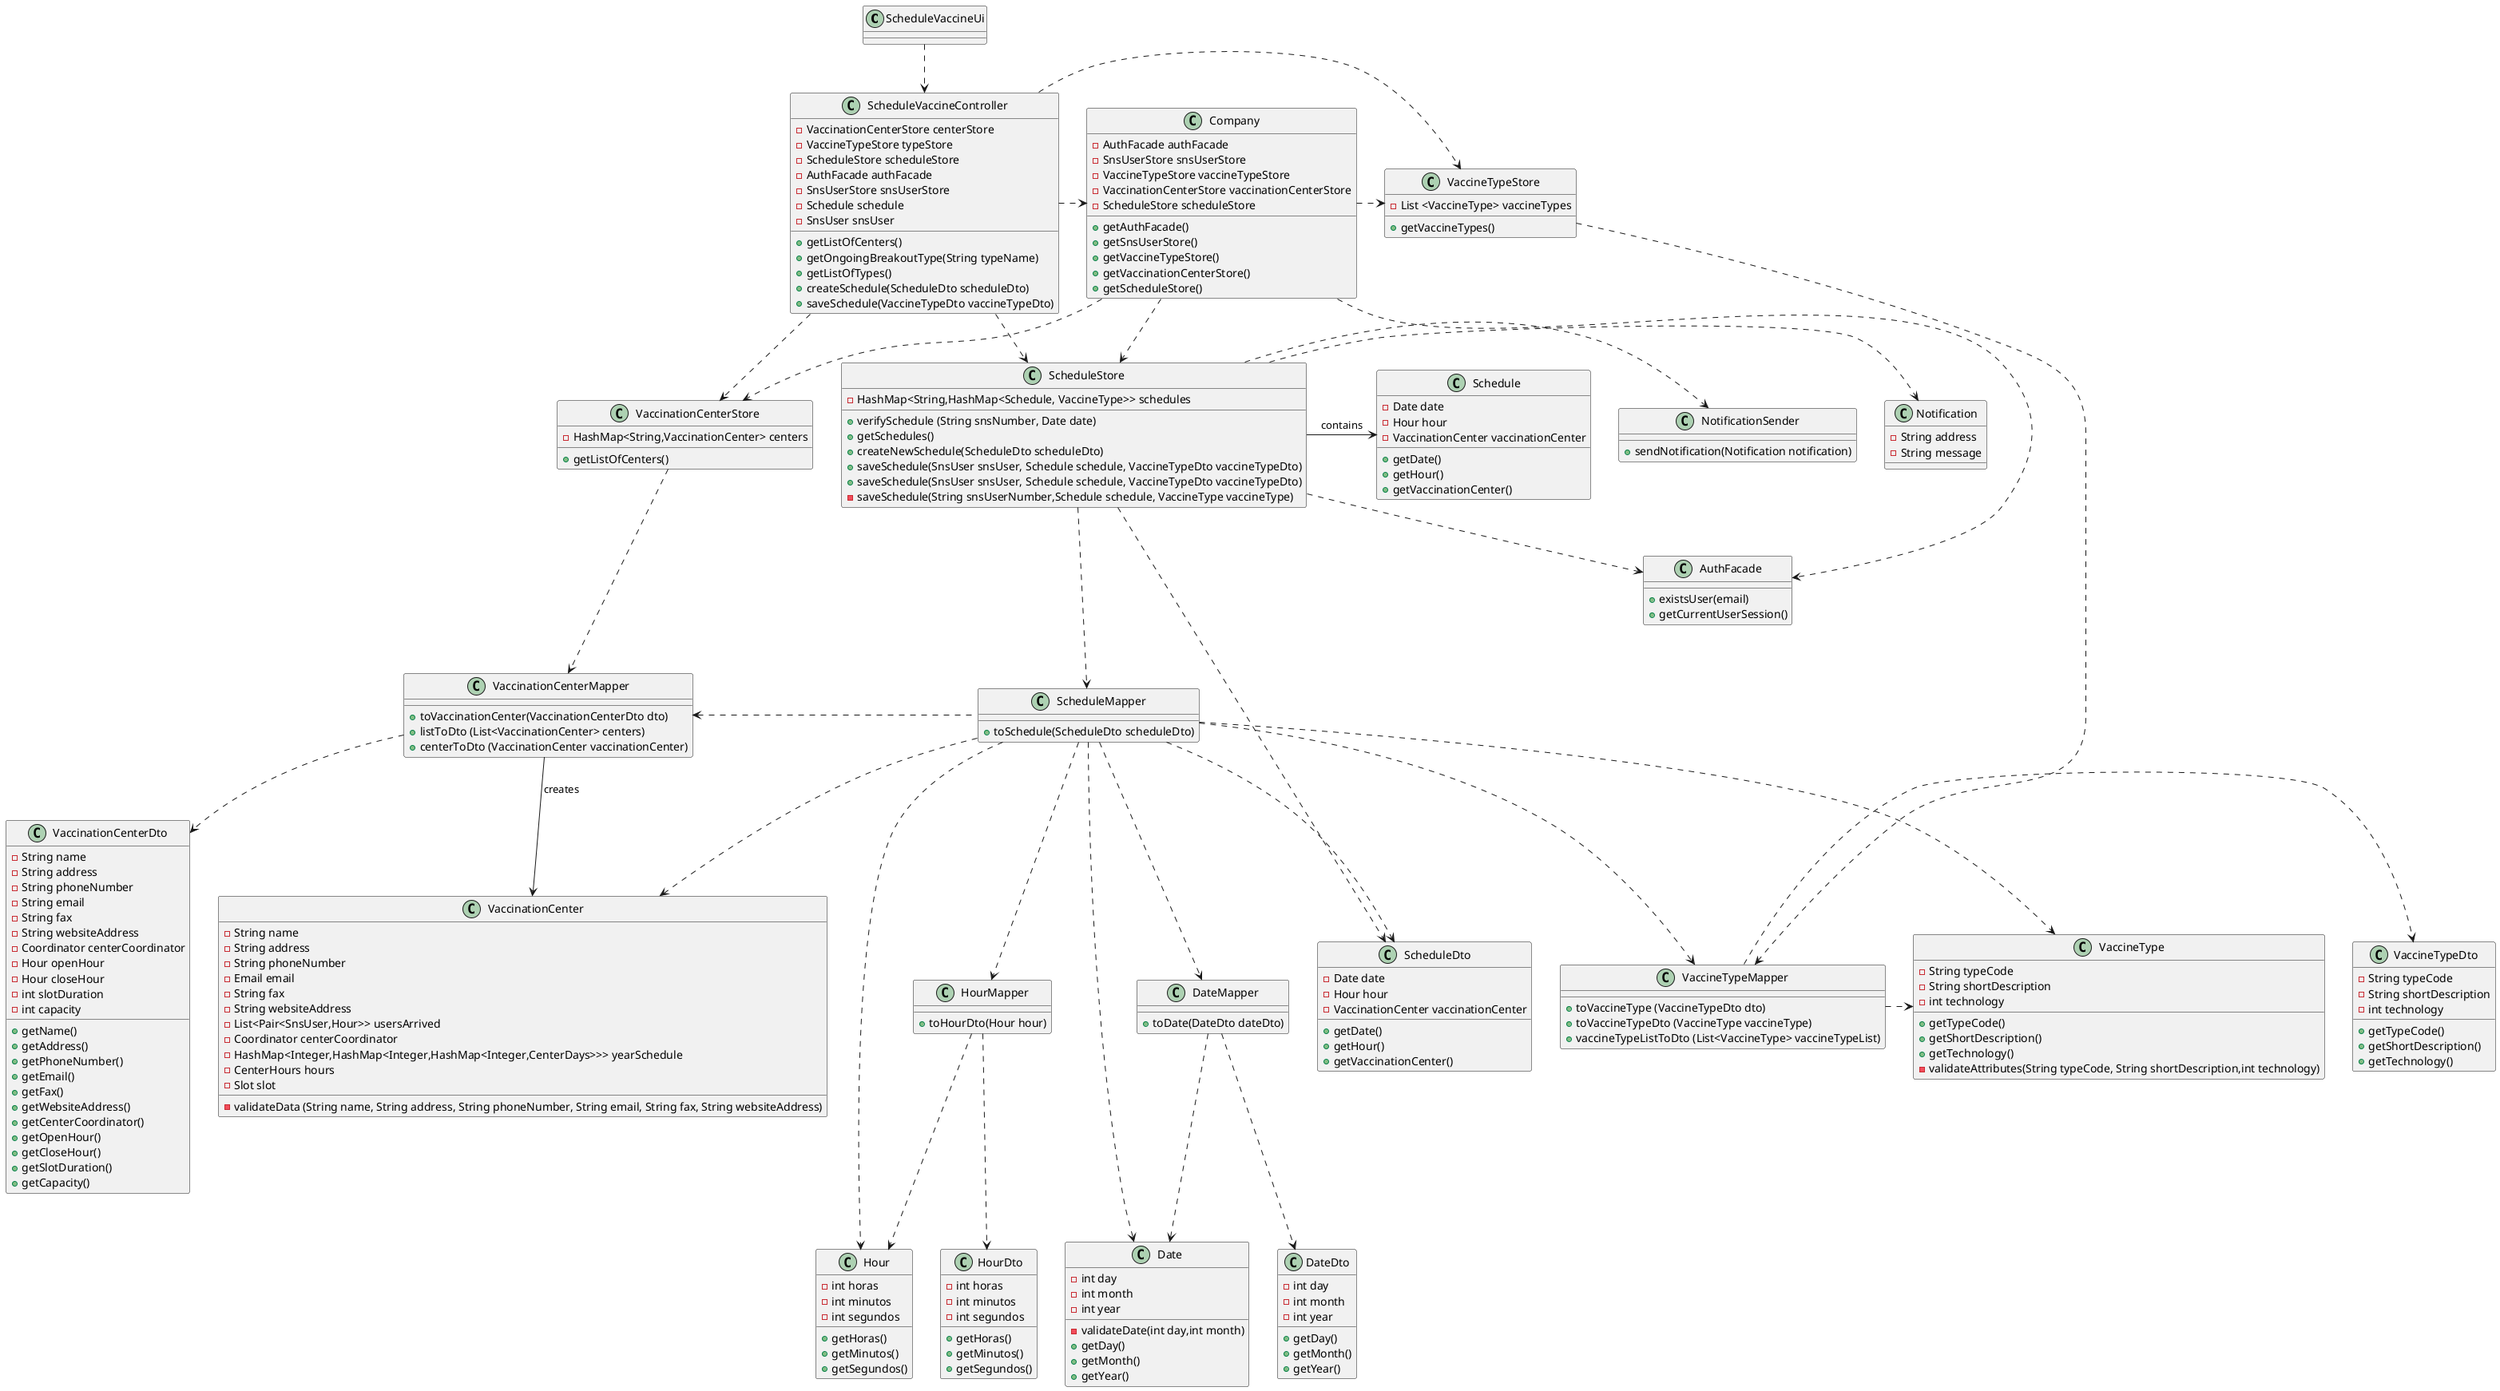@startuml


class ScheduleVaccineUi{
}

class ScheduleVaccineController {
- VaccinationCenterStore centerStore
- VaccineTypeStore typeStore
- ScheduleStore scheduleStore
- AuthFacade authFacade
- SnsUserStore snsUserStore
- Schedule schedule
- SnsUser snsUser
+ getListOfCenters()
+ getOngoingBreakoutType(String typeName)
+ getListOfTypes()
+ createSchedule(ScheduleDto scheduleDto)
+ saveSchedule(VaccineTypeDto vaccineTypeDto)
}

class Company {
- AuthFacade authFacade
- SnsUserStore snsUserStore
- VaccineTypeStore vaccineTypeStore
- VaccinationCenterStore vaccinationCenterStore
- ScheduleStore scheduleStore
+ getAuthFacade()
+ getSnsUserStore()
+ getVaccineTypeStore()
+ getVaccinationCenterStore()
+ getScheduleStore()
}


class AuthFacade {
+existsUser(email)
+ getCurrentUserSession()
}

class ScheduleStore {
- HashMap<String,HashMap<Schedule, VaccineType>> schedules
+ verifySchedule (String snsNumber, Date date)
+ getSchedules()
+ createNewSchedule(ScheduleDto scheduleDto)
+ saveSchedule(SnsUser snsUser, Schedule schedule, VaccineTypeDto vaccineTypeDto)
+ saveSchedule(SnsUser snsUser, Schedule schedule, VaccineTypeDto vaccineTypeDto)
- saveSchedule(String snsUserNumber,Schedule schedule, VaccineType vaccineType)
}

class VaccinationCenterStore {
- HashMap<String,VaccinationCenter> centers
+ getListOfCenters()
}

class VaccinationCenterMapper {
+ toVaccinationCenter(VaccinationCenterDto dto)
+ listToDto (List<VaccinationCenter> centers)
+ centerToDto (VaccinationCenter vaccinationCenter)
}

class ScheduleMapper {
+ toSchedule(ScheduleDto scheduleDto)
}

class VaccinationCenterDto {
- String name
- String address
- String phoneNumber
- String email
- String fax
- String websiteAddress
- Coordinator centerCoordinator
- Hour openHour
- Hour closeHour
- int slotDuration
- int capacity
+ getName()
+ getAddress()
+ getPhoneNumber()
+ getEmail()
+ getFax()
+ getWebsiteAddress()
+ getCenterCoordinator()
+ getOpenHour()
+ getCloseHour()
+ getSlotDuration()
+ getCapacity()
}

class VaccinationCenter {
- String name
- String address
- String phoneNumber
- Email email
- String fax
- String websiteAddress
- List<Pair<SnsUser,Hour>> usersArrived
- Coordinator centerCoordinator
- HashMap<Integer,HashMap<Integer,HashMap<Integer,CenterDays>>> yearSchedule
- CenterHours hours
- Slot slot
- validateData (String name, String address, String phoneNumber, String email, String fax, String websiteAddress)

}

class Schedule {
- Date date
- Hour hour
- VaccinationCenter vaccinationCenter
+ getDate()
+ getHour()
+ getVaccinationCenter()
}

class ScheduleDto {
- Date date
- Hour hour
- VaccinationCenter vaccinationCenter
+ getDate()
+ getHour()
+ getVaccinationCenter()
}

class VaccineTypeStore {
- List <VaccineType> vaccineTypes
+ getVaccineTypes()
}

class VaccineTypeMapper {
+ toVaccineType (VaccineTypeDto dto)
+ toVaccineTypeDto (VaccineType vaccineType)
+ vaccineTypeListToDto (List<VaccineType> vaccineTypeList)
}

class VaccineTypeDto {
- String typeCode
- String shortDescription
- int technology
+ getTypeCode()
+ getShortDescription()
+ getTechnology()

}

class VaccineType {
- String typeCode
- String shortDescription
- int technology
+ getTypeCode()
+ getShortDescription()
+ getTechnology()
- validateAttributes(String typeCode, String shortDescription,int technology)

}

class DateMapper {
+ toDate(DateDto dateDto)

}

class Date {
- int day
- int month
- int year
- validateDate(int day,int month)
+ getDay()
+ getMonth()
+ getYear()

}

class DateDto {
- int day
- int month
- int year
+ getDay()
+ getMonth()
+ getYear()

}

class HourMapper {
+ toHourDto(Hour hour)
}

class Hour {
- int horas
- int minutos
- int segundos
+ getHoras()
+ getMinutos()
+ getSegundos()

}

class HourDto {
- int horas
- int minutos
- int segundos
+ getHoras()
+ getMinutos()
+ getSegundos()
}

class Notification {
- String address
- String message
}

class NotificationSender {
+ sendNotification(Notification notification)
}

ScheduleVaccineUi .-> ScheduleVaccineController
ScheduleVaccineController ..> ScheduleStore
ScheduleVaccineController ..> VaccinationCenterStore
ScheduleVaccineController .> Company
Company .> ScheduleStore
Company ..> AuthFacade
Company ..> VaccinationCenterStore
ScheduleStore ..> ScheduleMapper
ScheduleStore ..> AuthFacade
ScheduleStore -> Schedule : contains
ScheduleMapper ..> ScheduleDto
ScheduleStore ...> ScheduleDto
VaccinationCenterStore ...> VaccinationCenterMapper
VaccinationCenterMapper <. ScheduleMapper
VaccinationCenterMapper ..> VaccinationCenterDto
VaccinationCenterMapper --> VaccinationCenter :creates
Company .> VaccineTypeStore
ScheduleVaccineController .> VaccineTypeStore
VaccineTypeStore .> VaccineTypeMapper
ScheduleMapper ..> VaccineTypeMapper
VaccineTypeMapper .> VaccineTypeDto
ScheduleMapper ..> VaccinationCenter
ScheduleMapper ..> VaccineType
VaccineTypeMapper .> VaccineType
ScheduleMapper ..> DateMapper
DateMapper ..> Date
DateMapper ..> DateDto
ScheduleMapper ..> Date
ScheduleMapper ..> HourMapper
HourMapper ..> Hour
HourMapper ..> HourDto
ScheduleMapper .> Hour
ScheduleStore .> Notification
ScheduleStore .> NotificationSender

@enduml